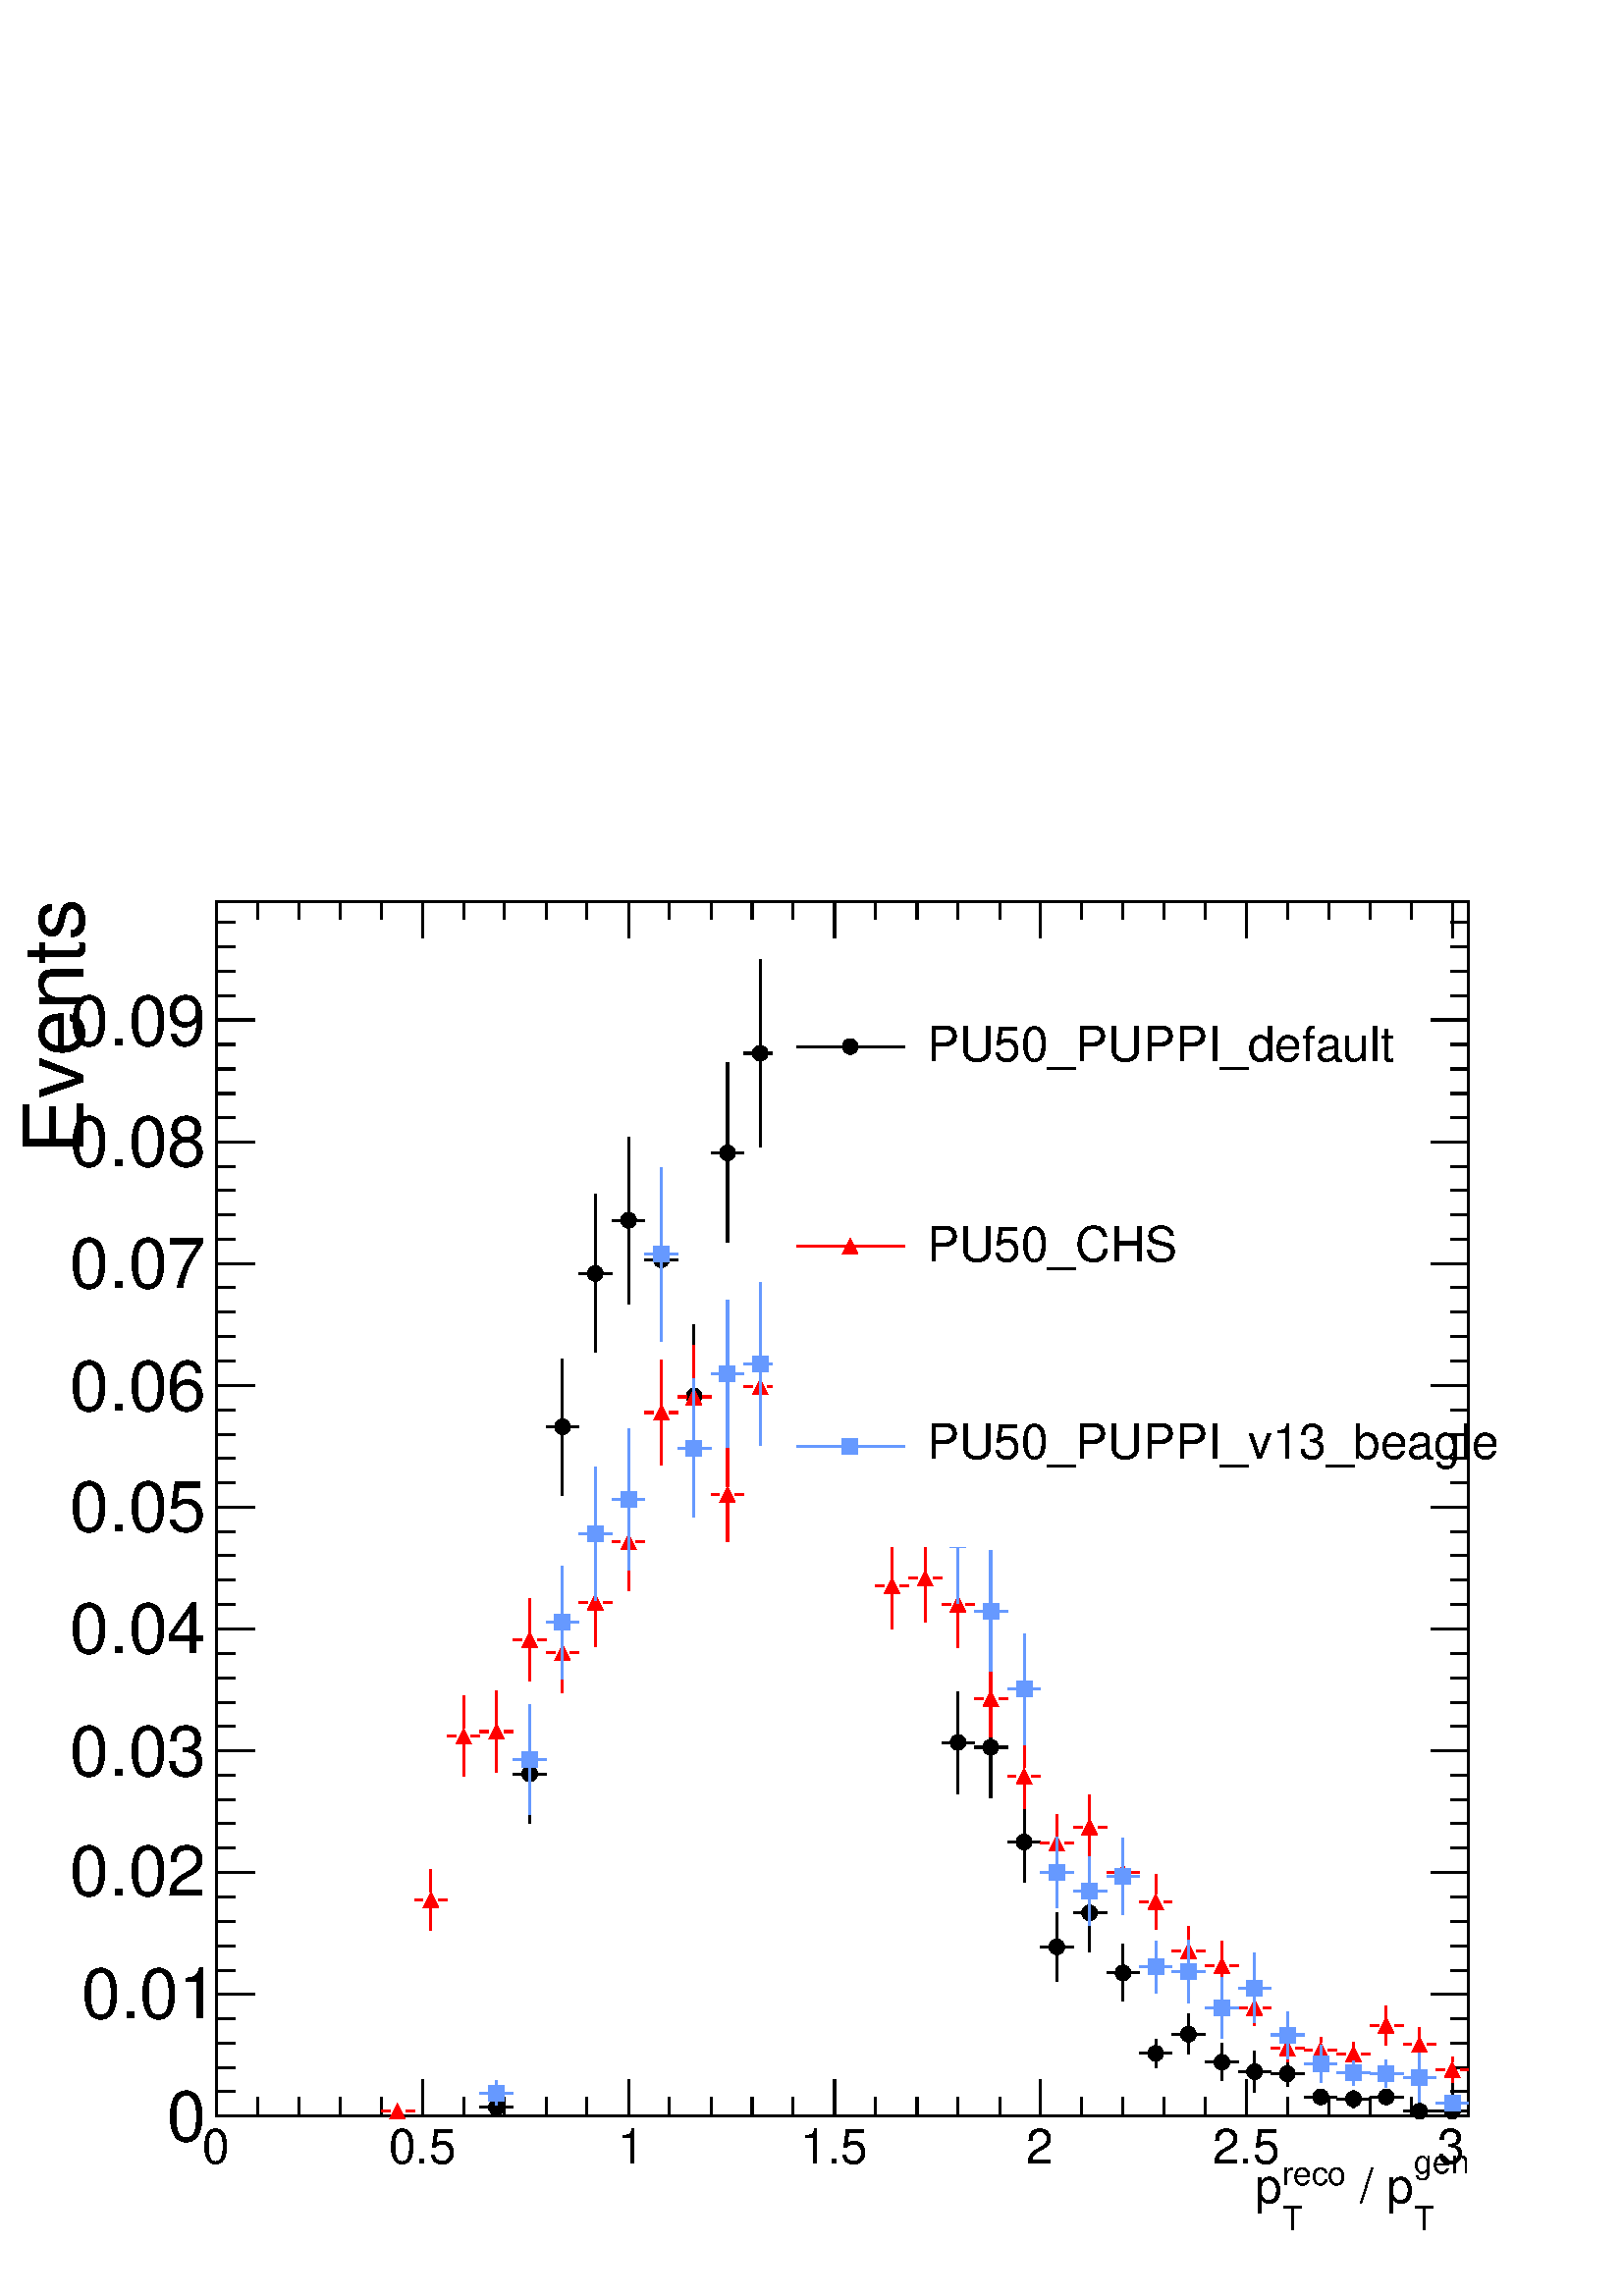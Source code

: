 %!PS-Adobe-2.0 EPSF-2.0
%%BoundingBox:  0 0 567 550
%%DocumentNeededResources: ProcSet (FontSetInit)
%%EndComments
%%BeginProlog
80 dict begin
/s {stroke} def /l {lineto} def /m {moveto} def /t {translate} def
/r {rotate} def /rl {roll}  def /R {repeat} def
/d {rlineto} def /rm {rmoveto} def /gr {grestore} def /f {eofill} def
/c {setrgbcolor} def /black {0 setgray} def /sd {setdash} def
/cl {closepath} def /sf {scalefont setfont} def /lw {setlinewidth} def
/box {m dup 0 exch d exch 0 d 0 exch neg d cl} def
/NC{systemdict begin initclip end}def/C{NC box clip newpath}def
/bl {box s} def /bf {gsave box gsave f grestore 1 lw [] 0 sd s grestore} def /Y { 0 exch d} def /X { 0 d} def 
/K {{pop pop 0 moveto} exch kshow} bind def
/ita {/ang 15 def gsave [1 0 ang dup sin exch cos div 1 0 0] concat} def 
/mp {newpath /y exch def /x exch def} def
/side {[w .77 mul w .23 mul] .385 w mul sd w 0 l currentpoint t -144 r} def
/mr {mp x y w2 0 360 arc} def /m24 {mr s} def /m20 {mr f} def
/mb {mp x y w2 add m w2 neg 0 d 0 w neg d w 0 d 0 w d cl} def
/mt {mp x y w2 add m w2 neg w neg d w 0 d cl} def
/w4 {w 4 div} def
/w6 {w 6 div} def
/w8 {w 8 div} def
/m21 {mb f} def /m25 {mb s} def /m22 {mt f} def /m26{mt s} def
/m23 {mp x y w2 sub m w2 w d w neg 0 d cl f} def
/m27 {mp x y w2 add m w3 neg w2 neg d w3 w2 neg d w3 w2 d cl s} def
/m28 {mp x w2 sub y w2 sub w3 add m w3 0 d  0 w3 neg d w3 0 d 0 w3 d w3 0 d  0 w3 d w3 neg 0 d 0 w3 d w3 neg 0 d 0 w3 neg d w3 neg 0 d cl s } def
/m29 {mp gsave x w2 sub y w2 add w3 sub m currentpoint t 4 {side} repeat cl fill gr} def
/m30 {mp gsave x w2 sub y w2 add w3 sub m currentpoint t 4 {side} repeat cl s gr} def
/m31 {mp x y w2 sub m 0 w d x w2 sub y m w 0 d x w2 sub y w2 add m w w neg d x w2 sub y w2 sub m w w d s} def
/m32 {mp x y w2 sub m w2 w d w neg 0 d cl s} def
/m33 {mp x y w2 add m w3 neg w2 neg d w3 w2 neg d w3 w2 d cl f} def
/m34 {mp x w2 sub y w2 sub w3 add m w3 0 d  0 w3 neg d w3 0 d 0 w3 d w3 0 d  0 w3 d w3 neg 0 d 0 w3 d w3 neg 0 d 0 w3 neg d w3 neg 0 d cl f } def
/m35 {mp x y w2 add m w2 neg w2 neg d w2 w2 neg d w2 w2 d w2 neg w2 d x y w2 sub m 0 w d x w2 sub y m w 0 d s} def
/m36 {mb x w2 sub y w2 add m w w neg d x w2 sub y w2 sub m w w d s} def
/m37 {mp x y m w4 neg w2 d w4 neg w2 neg d w2 0 d  w4 neg w2 neg d w2 0 d w4 neg w2 d w2 0 d w4 neg w2 d w4 neg w2 neg d cl s} def
/m38 {mp x w4 sub y w2 add m w4 neg w4 neg d 0 w2 neg d w4 w4 neg d w2 0 d w4 w4 d 0 w2 d w4 neg w4 d w2 neg 0 d x y w2 sub m 0 w d x w2 sub y m w 0 d cl s} def
/m39 {mp x y m w4 neg w2 d w4 neg w2 neg d w2 0 d  w4 neg w2 neg d w2 0 d w4 neg w2 d w2 0 d w4 neg w2 d w4 neg w2 neg d cl f} def
/m40 {mp x y m w4 w2 d w4 w4 neg d w2 neg w4 neg d w2 w4 neg d w4 neg w4 neg d w4 neg w2 d w4 neg w2 neg d w4 neg w4 d w2 w4 d w2 neg w4 d w4 w4 d w4 w2 neg d cl s} def
/m41 {mp x y m w4 w2 d w4 w4 neg d w2 neg w4 neg d w2 w4 neg d w4 neg w4 neg d w4 neg w2 d w4 neg w2 neg d w4 neg w4 d w2 w4 d w2 neg w4 d w4 w4 d w4 w2 neg d cl f} def
/m42 {mp x y w2 add m w8 neg w2 -3 4 div mul d w2 -3 4 div mul w8 neg d w2 3 4 div mul w8 neg d w8 w2 -3 4 div mul d w8 w2 3 4 div mul d w2 3 4 div mul w8 d w2 -3 4 div mul w8 d w8 neg w2 3 4 div mul d cl s} def
/m43 {mp x y w2 add m w8 neg w2 -3 4 div mul d w2 -3 4 div mul w8 neg d w2 3 4 div mul w8 neg d w8 w2 -3 4 div mul d w8 w2 3 4 div mul d w2 3 4 div mul w8 d w2 -3 4 div mul w8 d w8 neg w2 3 4 div mul d cl f} def
/m44 {mp x y m w6 neg w2 d w2 2 3 div mul 0 d w6 neg w2 neg d w2 w6 d 0 w2 -2 3 div mul d w2 neg w6 d w6 w2 neg d w2 -2 3 div mul 0 d w6 w2 d w2 neg w6 neg d 0 w2 2 3 div mul d w2 w6 neg d cl s} def
/m45 {mp x y m w6 neg w2 d w2 2 3 div mul 0 d w6 neg w2 neg d w2 w6 d 0 w2 -2 3 div mul d w2 neg w6 d w6 w2 neg d w2 -2 3 div mul 0 d w6 w2 d w2 neg w6 neg d 0 w2 2 3 div mul d w2 w6 neg d cl f} def
/m46 {mp x y w4 add m w4 neg w4 d w4 neg w4 neg d  w4 w4 neg d w4 neg w4 neg d w4 w4 neg d w4 w4 d w4 w4 neg d w4 w4 d w4 neg w4 d w4 w4 d w4 neg w4 d w4 neg w4 neg d cl s} def
/m47 {mp x y w4 add m w4 neg w4 d w4 neg w4 neg d w4 w4 neg d w4 neg w4 neg d  w4 w4 neg d w4 w4 d w4 w4 neg d w4 w4 d w4 neg w4 d w4 w4 d w4 neg w4 d w4 neg w4 neg d cl f} def
/m48 {mp x y w4 add m w4 neg w4 d w4 neg w4 neg d w4 w4 neg d  w4 neg w4 neg d w4 w4 neg d w4 w4 d w4 w4 neg d w4 w4 d w4 neg w4 d w4 w4 d w4 neg w4 d w4 neg w4 neg d  w4 w4 neg d w4 neg w4 neg d w4 neg w4 d w4 w4 d cl f} def
/m49 {mp x w2 sub w3 add y w2 sub w3 add m  0 w3 neg d w3 0 d 0 w3 d w3 0 d 0 w3 d w3 neg 0 d 0 w3 d w3 neg 0 d 0 w3 neg d w3 neg 0 d 0 w3 neg d w3 0 d 0 w3 d w3 0 d 0 w3 neg d w3 neg 0 d cl f } def
/m2 {mp x y w2 sub m 0 w d x w2 sub y m w 0 d s} def
/m5 {mp x w2 sub y w2 sub m w w d x w2 sub y w2 add m w w neg d s} def
%%IncludeResource: ProcSet (FontSetInit)
%%IncludeResource: font Times-Roman
%%IncludeResource: font Times-Italic
%%IncludeResource: font Times-Bold
%%IncludeResource: font Times-BoldItalic
%%IncludeResource: font Helvetica
%%IncludeResource: font Helvetica-Oblique
%%IncludeResource: font Helvetica-Bold
%%IncludeResource: font Helvetica-BoldOblique
%%IncludeResource: font Courier
%%IncludeResource: font Courier-Oblique
%%IncludeResource: font Courier-Bold
%%IncludeResource: font Courier-BoldOblique
%%IncludeResource: font Symbol
%%IncludeResource: font ZapfDingbats
/reEncode {exch findfont dup length dict begin {1 index /FID eq  {pop pop} {def} ifelse } forall /Encoding exch def currentdict end dup /FontName get exch definefont pop } def [/Times-Bold /Times-Italic /Times-BoldItalic /Helvetica /Helvetica-Oblique
 /Helvetica-Bold /Helvetica-BoldOblique /Courier /Courier-Oblique /Courier-Bold /Courier-BoldOblique /Times-Roman /AvantGarde-Book /AvantGarde-BookOblique /AvantGarde-Demi /AvantGarde-DemiOblique /Bookman-Demi /Bookman-DemiItalic /Bookman-Light
 /Bookman-LightItalic /Helvetica-Narrow /Helvetica-Narrow-Bold /Helvetica-Narrow-BoldOblique /Helvetica-Narrow-Oblique /NewCenturySchlbk-Roman /NewCenturySchlbk-Bold /NewCenturySchlbk-BoldItalic /NewCenturySchlbk-Italic /Palatino-Bold
 /Palatino-BoldItalic /Palatino-Italic /Palatino-Roman ] {ISOLatin1Encoding reEncode } forall
%%EndProlog
%%BeginSetup
%%EndSetup
newpath  gsave  .25 .25 scale  gsave  0 0 t black[  ] 0 sd 3 lw 1 1 1 c 2268 2199 0 0 bf black 1 1 1 c black 1837 1781 317 264 bl 1837 1781 317 264 bl 1 1 1 c black 704 277 m 13 X s 740 277 m 13 X s /w 23 def /w2 {w 2 div} def /w3 {w 3 div} def 728
 277 m20 777 694 m 60 Y s 777 777 m 61 Y s 753 766 m 12 X s 788 766 m 13 X s 777 766 m20 825 1175 m 89 Y s 825 1287 m 88 Y s 801 1275 m 13 X s 836 1275 m 13 X s 825 1275 m20 873 1384 m 105 Y s 873 1512 m 105 Y s 849 1500 m 13 X s 885 1500 m 13 X s
 873 1500 m20 922 1455 m 111 Y s 922 1589 m 111 Y s 898 1578 m 12 X s 933 1578 m 13 X s 922 1578 m20 970 1403 m 106 Y s 970 1531 m 106 Y s 946 1520 m 13 X s 981 1520 m 13 X s 970 1520 m20 1018 1216 m 93 Y s 1018 1331 m 94 Y s 994 1320 m 13 X s 1030
 1320 m 13 X s 1018 1320 m20 1067 1546 m 120 Y s 1067 1689 m 120 Y s 1043 1677 m 12 X s 1078 1677 m 13 X s 1067 1677 m20 1115 1685 m 127 Y s 1115 1834 m 127 Y s 1091 1823 m 13 X s 1126 1823 m 13 X s 1115 1823 m20 1163 1614 m 120 Y s 1163 1756 m 120 Y
 s 1139 1745 m 13 X s 1175 1745 m 13 X s 1163 1745 m20 1212 1475 m 110 Y s 1212 1608 m 111 Y s 1188 1597 m 12 X s 1223 1597 m 13 X s 1212 1597 m20 1260 1279 m 106 Y s 1260 1407 m 106 Y s 1236 1396 m 13 X s 1271 1396 m 13 X s 1260 1396 m20 1308 1033 m
 85 Y s 1308 1141 m 84 Y s 1284 1129 m 13 X s 1320 1129 m 13 X s 1308 1129 m20 1357 1042 m 75 Y s 1357 1139 m 75 Y s 1333 1128 m 12 X s 1368 1128 m 13 X s 1357 1128 m20 1405 736 m 64 Y s 1405 823 m 64 Y s 1381 812 m 13 X s 1416 812 m 13 X s 1405 812
 m20 1453 731 m 62 Y s 1453 816 m 63 Y s 1429 805 m 13 X s 1465 805 m 13 X s 1453 805 m20 1502 607 m 47 Y s 1502 677 m 47 Y s 1478 666 m 12 X s 1513 666 m 13 X s 1502 666 m20 1550 461 m 39 Y s 1550 523 m 39 Y s 1526 512 m 13 X s 1561 512 m 13 X s
 1550 512 m20 1598 505 m 46 Y s 1598 574 m 46 Y s 1574 562 m 13 X s 1610 562 m 13 X s 1598 562 m20 1647 433 m 30 Y s 1647 485 m 31 Y s 1623 474 m 12 X s 1658 474 m 13 X s 1647 474 m20 1695 335 m 9 Y s 1695 367 m 9 Y s 1671 356 m 13 X s 1707 356 m 12
 X s 1695 356 m20 1743 355 m 18 Y s 1743 396 m 18 Y s 1719 384 m 13 X s 1755 384 m 13 X s 1743 384 m20 1792 316 m 16 Y s 1792 355 m 16 Y s 1768 343 m 12 X s 1803 343 m 13 X s 1792 343 m20 1840 299 m 19 Y s 1840 340 m 19 Y s 1816 329 m 13 X s 1852 329
 m 12 X s 1840 329 m20 1888 308 m 7 Y s 1888 338 m 6 Y s 1864 326 m 13 X s 1900 326 m 13 X s 1888 326 m20 1913 292 m 12 X s 1948 292 m 13 X s 1937 292 m20 1985 276 m 1 Y s 1985 300 m 2 Y s 1961 289 m 13 X s 1997 289 m 12 X s 1985 289 m20 2009 292 m
 13 X s 2045 292 m 13 X s 2033 292 m20 2058 271 m 12 X s 2093 271 m 13 X s 2082 271 m20 2106 271 m 13 X s 2142 271 m 12 X s 2130 271 m20 317 264 m 1837 X s 317 317 m -53 Y s 378 291 m -27 Y s 438 291 m -27 Y s 499 291 m -27 Y s 559 291 m -27 Y s 620
 317 m -53 Y s 680 291 m -27 Y s 740 291 m -27 Y s 801 291 m -27 Y s 861 291 m -27 Y s 922 317 m -53 Y s 982 291 m -27 Y s 1043 291 m -27 Y s 1103 291 m -27 Y s 1163 291 m -27 Y s 1224 317 m -53 Y s 1284 291 m -27 Y s 1345 291 m -27 Y s 1405 291 m
 -27 Y s 1466 291 m -27 Y s 1526 317 m -53 Y s 1586 291 m -27 Y s 1647 291 m -27 Y s 1707 291 m -27 Y s 1768 291 m -27 Y s 1828 317 m -53 Y s 1888 291 m -27 Y s 1949 291 m -27 Y s 2009 291 m -27 Y s 2070 291 m -27 Y s 2130 317 m -53 Y s 2130 317 m
 -53 Y s
 gsave  2268 2199 0 0 C 296.285 193.725 t 0 r /Helvetica findfont 71.222 sf 0 0 m (0) show NC gr 
 gsave  2268 2199 0 0 C 569.778 193.725 t 0 r /Helvetica findfont 71.222 sf 0 0 m (0.5) show NC gr 
 gsave  2268 2199 0 0 C 905.947 193.725 t 0 r /Helvetica findfont 71.222 sf 0 0 m (1) show NC gr 
 gsave  2268 2199 0 0 C 1173.74 193.725 t 0 r /Helvetica findfont 71.222 sf 0 0 m (1.5) show NC gr 
 gsave  2268 2199 0 0 C 1504.21 193.725 t 0 r /Helvetica findfont 71.222 sf 0 0 m (2) show NC gr 
 gsave  2268 2199 0 0 C 1777.71 193.725 t 0 r /Helvetica findfont 71.222 sf 0 0 m (2.5) show NC gr 
 gsave  2268 2199 0 0 C 2108.18 193.725 t 0 r /Helvetica findfont 71.222 sf 0 0 m (3) show NC gr 
 gsave  2268 2199 0 0 C 2073.99 179.48 t 0 r /Helvetica findfont 48.431 sf 0 0 m (gen) show NC gr 
 gsave  2268 2199 0 0 C 2073.99 96.862 t 0 r /Helvetica findfont 48.431 sf 0 0 m (T) show NC gr 
 gsave  2268 2199 0 0 C 1974.28 136.747 t 0 r /Helvetica findfont 71.222 sf 0 0 m ( / p) show NC gr 
 gsave  2268 2199 0 0 C 1880.27 162.387 t 0 r /Helvetica findfont 48.431 sf 0 0 m (reco) show NC gr 
 gsave  2268 2199 0 0 C 1880.27 96.862 t 0 r /Helvetica findfont 48.431 sf 0 0 m (T) show NC gr 
 gsave  2268 2199 0 0 C 1840.38 136.747 t 0 r /Helvetica findfont 71.222 sf 0 0 m (p) show NC gr  317 2045 m 1837 X s 317 1992 m 53 Y s 378 2019 m 26 Y s 438 2019 m 26 Y s 499 2019 m 26 Y s 559 2019 m 26 Y s 620 1992 m 53 Y s 680 2019 m 26 Y s 740
 2019 m 26 Y s 801 2019 m 26 Y s 861 2019 m 26 Y s 922 1992 m 53 Y s 982 2019 m 26 Y s 1043 2019 m 26 Y s 1103 2019 m 26 Y s 1163 2019 m 26 Y s 1224 1992 m 53 Y s 1284 2019 m 26 Y s 1345 2019 m 26 Y s 1405 2019 m 26 Y s 1466 2019 m 26 Y s 1526 1992 m
 53 Y s 1586 2019 m 26 Y s 1647 2019 m 26 Y s 1707 2019 m 26 Y s 1768 2019 m 26 Y s 1828 1992 m 53 Y s 1888 2019 m 26 Y s 1949 2019 m 26 Y s 2009 2019 m 26 Y s 2070 2019 m 26 Y s 2130 1992 m 53 Y s 2130 1992 m 53 Y s 317 264 m 1781 Y s 373 264 m -56
 X s 345 300 m -28 X s 345 335 m -28 X s 345 371 m -28 X s 345 407 m -28 X s 373 443 m -56 X s 345 478 m -28 X s 345 514 m -28 X s 345 550 m -28 X s 345 585 m -28 X s 373 621 m -56 X s 345 657 m -28 X s 345 693 m -28 X s 345 728 m -28 X s 345 764 m
 -28 X s 373 800 m -56 X s 345 836 m -28 X s 345 871 m -28 X s 345 907 m -28 X s 345 943 m -28 X s 373 978 m -56 X s 345 1014 m -28 X s 345 1050 m -28 X s 345 1086 m -28 X s 345 1121 m -28 X s 373 1157 m -56 X s 345 1193 m -28 X s 345 1229 m -28 X s
 345 1264 m -28 X s 345 1300 m -28 X s 373 1336 m -56 X s 345 1371 m -28 X s 345 1407 m -28 X s 345 1443 m -28 X s 345 1479 m -28 X s 373 1514 m -56 X s 345 1550 m -28 X s 345 1586 m -28 X s 345 1622 m -28 X s 345 1657 m -28 X s 373 1693 m -56 X s
 345 1729 m -28 X s 345 1764 m -28 X s 345 1800 m -28 X s 345 1836 m -28 X s 373 1872 m -56 X s 373 1872 m -56 X s 345 1907 m -28 X s 345 1943 m -28 X s 345 1979 m -28 X s 345 2015 m -28 X s
 gsave  2268 2199 0 0 C 245.005 227.911 t 0 r /Helvetica findfont 102.56 sf 0 0 m (0) show NC gr 
 gsave  2268 2199 0 0 C 119.653 407.391 t 0 r /Helvetica findfont 102.56 sf 0 0 m (0.01) show NC gr 
 gsave  2268 2199 0 0 C 102.56 586.871 t 0 r /Helvetica findfont 102.56 sf 0 0 m (0.02) show NC gr 
 gsave  2268 2199 0 0 C 102.56 763.503 t 0 r /Helvetica findfont 102.56 sf 0 0 m (0.03) show NC gr 
 gsave  2268 2199 0 0 C 102.56 942.983 t 0 r /Helvetica findfont 102.56 sf 0 0 m (0.04) show NC gr 
 gsave  2268 2199 0 0 C 102.56 1122.46 t 0 r /Helvetica findfont 102.56 sf 0 0 m (0.05) show NC gr 
 gsave  2268 2199 0 0 C 102.56 1299.09 t 0 r /Helvetica findfont 102.56 sf 0 0 m (0.06) show NC gr 
 gsave  2268 2199 0 0 C 102.56 1478.57 t 0 r /Helvetica findfont 102.56 sf 0 0 m (0.07) show NC gr 
 gsave  2268 2199 0 0 C 102.56 1658.05 t 0 r /Helvetica findfont 102.56 sf 0 0 m (0.08) show NC gr 
 gsave  2268 2199 0 0 C 102.56 1834.69 t 0 r /Helvetica findfont 102.56 sf 0 0 m (0.09) show NC gr 
 gsave  2268 2199 0 0 C 122.502 1675.15 t 90 r /Helvetica findfont 122.502 sf 0 0 m (Events) show NC gr  2154 264 m 1781 Y s 2099 264 m 55 X s 2127 300 m 27 X s 2127 335 m 27 X s 2127 371 m 27 X s 2127 407 m 27 X s 2099 443 m 55 X s 2127 478 m 27 X s
 2127 514 m 27 X s 2127 550 m 27 X s 2127 585 m 27 X s 2099 621 m 55 X s 2127 657 m 27 X s 2127 693 m 27 X s 2127 728 m 27 X s 2127 764 m 27 X s 2099 800 m 55 X s 2127 836 m 27 X s 2127 871 m 27 X s 2127 907 m 27 X s 2127 943 m 27 X s 2099 978 m 55 X
 s 2127 1014 m 27 X s 2127 1050 m 27 X s 2127 1086 m 27 X s 2127 1121 m 27 X s 2099 1157 m 55 X s 2127 1193 m 27 X s 2127 1229 m 27 X s 2127 1264 m 27 X s 2127 1300 m 27 X s 2099 1336 m 55 X s 2127 1371 m 27 X s 2127 1407 m 27 X s 2127 1443 m 27 X s
 2127 1479 m 27 X s 2099 1514 m 55 X s 2127 1550 m 27 X s 2127 1586 m 27 X s 2127 1622 m 27 X s 2127 1657 m 27 X s 2099 1693 m 55 X s 2127 1729 m 27 X s 2127 1764 m 27 X s 2127 1800 m 27 X s 2127 1836 m 27 X s 2099 1872 m 55 X s 2099 1872 m 55 X s
 2127 1907 m 27 X s 2127 1943 m 27 X s 2127 1979 m 27 X s 2127 2015 m 27 X s 1 0 0 c 1 1 1 c 1 0 0 c 559 271 m 13 X s 595 271 m 13 X s 583 271 m22 632 537 m 33 Y s 632 592 m 33 Y s 608 581 m 12 X s 643 581 m 13 X s 632 581 m22 680 763 m 47 Y s 680
 833 m 47 Y s 656 821 m 13 X s 691 821 m 13 X s 680 821 m22 728 768 m 48 Y s 728 839 m 49 Y s 704 828 m 13 X s 740 828 m 13 X s 728 828 m22 777 902 m 49 Y s 777 974 m 49 Y s 753 963 m 12 X s 788 963 m 13 X s 777 963 m22 825 885 m 47 Y s 825 955 m 47
 Y s 801 944 m 13 X s 836 944 m 13 X s 825 944 m22 873 953 m 54 Y s 873 1029 m 54 Y s 849 1018 m 13 X s 885 1018 m 13 X s 873 1018 m22 922 1035 m 59 Y s 922 1117 m 59 Y s 898 1106 m 12 X s 933 1106 m 13 X s 922 1106 m22 970 1219 m 66 Y s 970 1307 m
 66 Y s 946 1296 m 13 X s 981 1296 m 13 X s 970 1296 m22 1018 1243 m 65 Y s 1018 1330 m 65 Y s 994 1319 m 13 X s 1030 1319 m 13 X s 1018 1319 m22 1067 1107 m 57 Y s 1067 1187 m 58 Y s 1043 1176 m 12 X s 1078 1176 m 13 X s 1067 1176 m22 1115 1254 m 69
 Y s 1115 1346 m 69 Y s 1091 1334 m 13 X s 1126 1334 m 13 X s 1115 1334 m22 1163 1137 m 61 Y s 1163 1220 m 61 Y s 1139 1209 m 13 X s 1175 1209 m 13 X s 1163 1209 m22 1212 1267 m 69 Y s 1212 1358 m 69 Y s 1188 1347 m 12 X s 1223 1347 m 13 X s 1212
 1347 m22 1260 1193 m 65 Y s 1260 1281 m 64 Y s 1236 1269 m 13 X s 1271 1269 m 13 X s 1260 1269 m22 1308 978 m 53 Y s 1308 1053 m 53 Y s 1284 1042 m 13 X s 1320 1042 m 13 X s 1308 1042 m22 1357 988 m 53 Y s 1357 1064 m 54 Y s 1333 1053 m 12 X s 1368
 1053 m 13 X s 1357 1053 m22 1405 951 m 52 Y s 1405 1026 m 52 Y s 1381 1015 m 13 X s 1416 1015 m 13 X s 1405 1015 m22 1453 820 m 44 Y s 1453 887 m 44 Y s 1429 876 m 13 X s 1465 876 m 13 X s 1453 876 m22 1502 715 m 37 Y s 1502 775 m 36 Y s 1478 763 m
 12 X s 1513 763 m 13 X s 1502 763 m22 1550 621 m 32 Y s 1550 675 m 32 Y s 1526 664 m 13 X s 1561 664 m 13 X s 1550 664 m22 1598 641 m 36 Y s 1598 699 m 36 Y s 1574 688 m 13 X s 1610 688 m 13 X s 1598 688 m22 1647 576 m 34 Y s 1647 633 m 35 Y s 1623
 622 m 12 X s 1658 622 m 13 X s 1647 622 m22 1695 538 m 28 Y s 1695 589 m 29 Y s 1671 578 m 13 X s 1707 578 m 12 X s 1695 578 m22 1743 470 m 24 Y s 1743 517 m 25 Y s 1719 506 m 13 X s 1755 506 m 13 X s 1743 506 m22 1792 449 m 24 Y s 1792 496 m 24 Y s
 1768 485 m 12 X s 1803 485 m 13 X s 1792 485 m22 1840 396 m 16 Y s 1840 435 m 15 Y s 1816 423 m 13 X s 1852 423 m 12 X s 1840 423 m22 1888 344 m 9 Y s 1888 375 m 9 Y s 1864 364 m 13 X s 1900 364 m 13 X s 1888 364 m22 1937 343 m 7 Y s 1937 372 m 7 Y
 s 1913 361 m 12 X s 1948 361 m 13 X s 1937 361 m22 1985 337 m 6 Y s 1985 366 m 6 Y s 1961 355 m 13 X s 1997 355 m 12 X s 1985 355 m22 2033 368 m 17 Y s 2033 408 m 18 Y s 2009 397 m 13 X s 2045 397 m 13 X s 2033 397 m22 2082 344 m 14 Y s 2082 380 m
 14 Y s 2058 369 m 12 X s 2093 369 m 13 X s 2082 369 m22 2130 313 m 8 Y s 2130 344 m 7 Y s 2106 332 m 13 X s 2142 332 m 12 X s 2130 332 m22 0.4 0.6 1 c 1 1 1 c 0.4 0.6 1 c 728 280 m 7 Y s 728 310 m 6 Y s 704 298 m 13 X s 740 298 m 13 X s 728 298 m21
 777 707 m 69 Y s 777 799 m 69 Y s 753 787 m 12 X s 788 787 m 13 X s 777 787 m21 825 905 m 72 Y s 825 999 m 72 Y s 801 988 m 13 X s 836 988 m 13 X s 825 988 m21 873 1020 m 86 Y s 873 1129 m 87 Y s 849 1118 m 13 X s 885 1118 m 13 X s 873 1118 m21 922
 1065 m 92 Y s 922 1180 m 92 Y s 898 1168 m 12 X s 933 1168 m 13 X s 922 1168 m21 970 1400 m 117 Y s 970 1540 m 116 Y s 946 1528 m 13 X s 981 1528 m 13 X s 970 1528 m21 1018 1142 m 90 Y s 1018 1255 m 90 Y s 994 1244 m 13 X s 1030 1244 m 13 X s 1018
 1244 m21 1067 1245 m 96 Y s 1067 1364 m 97 Y s 1043 1353 m 12 X s 1078 1353 m 13 X s 1067 1353 m21 1115 1248 m 108 Y s 1115 1379 m 108 Y s 1091 1367 m 13 X s 1126 1367 m 13 X s 1115 1367 m21 1163 1455 m 115 Y s 1163 1593 m 115 Y s 1139 1581 m 13 X s
 1175 1581 m 13 X s 1163 1581 m21 1212 1282 m 93 Y s 1212 1398 m 93 Y s 1188 1386 m 12 X s 1223 1386 m 13 X s 1212 1386 m21 1260 1199 m 91 Y s 1260 1313 m 92 Y s 1236 1302 m 13 X s 1271 1302 m 13 X s 1260 1302 m21 1308 1433 m 120 Y s 1308 1576 m 120
 Y s 1284 1564 m 13 X s 1320 1564 m 13 X s 1308 1564 m21 1357 1195 m 102 Y s 1357 1319 m 102 Y s 1333 1308 m 12 X s 1368 1308 m 13 X s 1357 1308 m21 1405 1016 m 83 Y s 1405 1122 m 83 Y s 1381 1110 m 13 X s 1416 1110 m 13 X s 1405 1110 m21 1453 916 m
 78 Y s 1453 1017 m 77 Y s 1429 1005 m 13 X s 1465 1005 m 13 X s 1453 1005 m21 1502 809 m 70 Y s 1502 902 m 70 Y s 1478 891 m 12 X s 1513 891 m 13 X s 1502 891 m21 1550 569 m 41 Y s 1550 633 m 40 Y s 1526 621 m 13 X s 1561 621 m 13 X s 1550 621 m21
 1598 543 m 39 Y s 1598 605 m 39 Y s 1574 594 m 13 X s 1610 594 m 13 X s 1598 594 m21 1647 560 m 45 Y s 1647 627 m 45 Y s 1623 616 m 12 X s 1658 616 m 13 X s 1647 616 m21 1695 444 m 27 Y s 1695 494 m 27 Y s 1671 483 m 13 X s 1707 483 m 12 X s 1695
 483 m21 1743 430 m 34 Y s 1743 487 m 35 Y s 1719 476 m 13 X s 1755 476 m 13 X s 1743 476 m21 1792 378 m 33 Y s 1792 434 m 33 Y s 1768 422 m 12 X s 1803 422 m 13 X s 1792 422 m21 1840 401 m 40 Y s 1840 464 m 39 Y s 1816 452 m 13 X s 1852 452 m 12 X s
 1840 452 m21 1888 348 m 23 Y s 1888 394 m 23 Y s 1864 383 m 13 X s 1900 383 m 13 X s 1888 383 m21 1937 313 m 16 Y s 1937 352 m 16 Y s 1913 341 m 12 X s 1948 341 m 13 X s 1937 341 m21 1985 309 m 7 Y s 1985 338 m 7 Y s 1961 327 m 13 X s 1997 327 m 12
 X s 1985 327 m21 2033 306 m 9 Y s 2033 338 m 8 Y s 2009 326 m 13 X s 2045 326 m 13 X s 2033 326 m21 2082 284 m 25 Y s 2082 331 m 25 Y s 2058 320 m 12 X s 2093 320 m 13 X s 2082 320 m21 2106 283 m 13 X s 2142 283 m 12 X s 2130 283 m21 black
 gsave  2268 2199 0 0 C 1811.89 1541.25 t 0 r /Helvetica-Oblique findfont 71.222 sf 0 0 m (| <2) show NC gr 
 gsave  2268 2199 0 0 C 1772.01 1541.25 t 0 r /Symbol findfont 71.222 sf 0 0 m (h) show NC gr 
 gsave  2268 2199 0 0 C 1586.83 1541.25 t 0 r /Helvetica-Oblique findfont 71.222 sf 0 0 m (1.3< |) show NC gr  1 1 1 c 907 879 1134 1100 bf black
 gsave  2268 2199 0 0 C 1358.92 1811.89 t 0 r /Helvetica findfont 71.222 sf 0 0 m (PU50_PUPPI_default) show NC gr  1168 1833 m 159 X s 1247 1833 m20
 gsave  2268 2199 0 0 C 1358.92 1518.46 t 0 r /Helvetica findfont 71.222 sf 0 0 m (PU50_CHS) show NC gr  1 0 0 c 1168 1540 m 159 X s 1247 1540 m22 black
 gsave  2268 2199 0 0 C 1358.92 1227.87 t 0 r /Helvetica findfont 71.222 sf 0 0 m (PU50_PUPPI_v13_beagle) show NC gr  0.4 0.6 1 c 1168 1246 m 159 X s 1247 1246 m21
 gr  gr showpage
end
%%EOF
